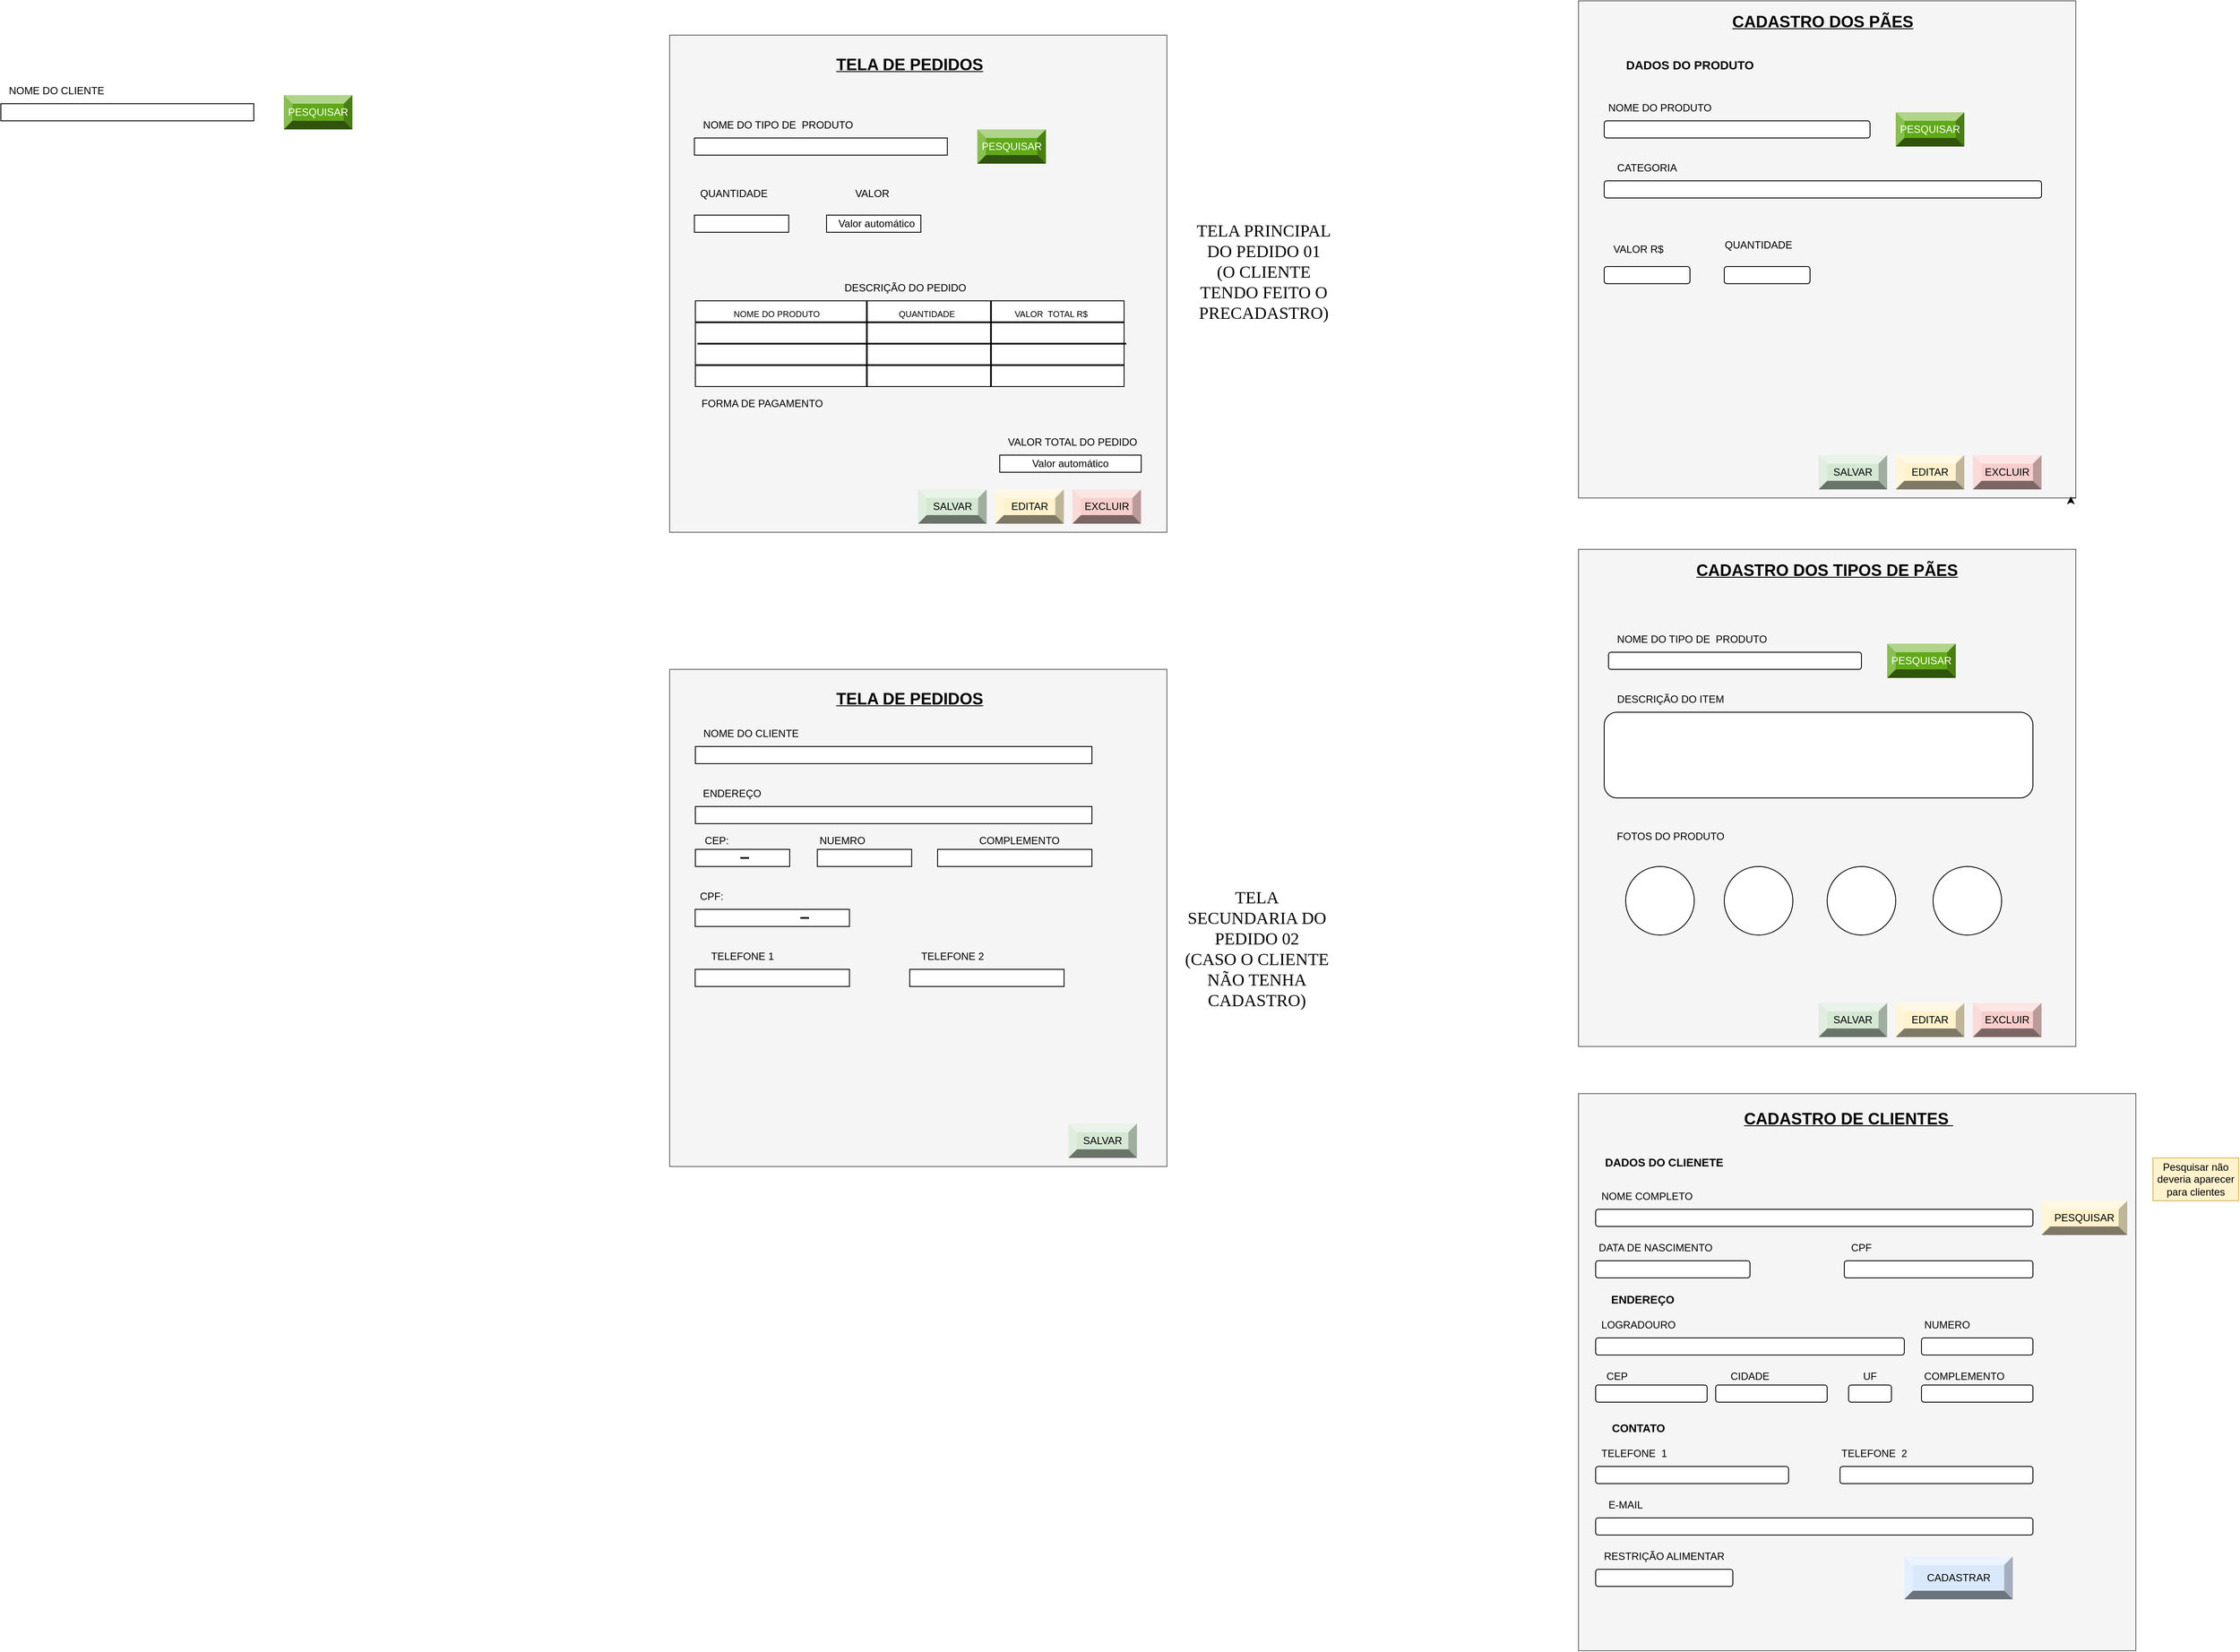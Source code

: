 <mxfile version="21.7.2" type="github">
  <diagram name="Página-1" id="vhzFF3WJnwFL6X2i2Ius">
    <mxGraphModel dx="4274" dy="1138" grid="1" gridSize="10" guides="1" tooltips="1" connect="1" arrows="1" fold="1" page="1" pageScale="1" pageWidth="827" pageHeight="1169" math="0" shadow="0">
      <root>
        <mxCell id="0" />
        <mxCell id="1" parent="0" />
        <mxCell id="oiIjnjoe4jB1COE6UItx-1" value="" style="whiteSpace=wrap;html=1;aspect=fixed;fillColor=#f5f5f5;fontColor=#333333;strokeColor=#666666;" parent="1" vertex="1">
          <mxGeometry width="580" height="580" as="geometry" />
        </mxCell>
        <mxCell id="oiIjnjoe4jB1COE6UItx-2" value="CADASTRO DOS PÃES" style="text;html=1;strokeColor=none;fillColor=none;align=center;verticalAlign=middle;whiteSpace=wrap;rounded=0;fontStyle=5;fontSize=19;" parent="1" vertex="1">
          <mxGeometry x="150" y="10" width="270" height="30" as="geometry" />
        </mxCell>
        <mxCell id="oiIjnjoe4jB1COE6UItx-3" value="DADOS DO PRODUTO" style="text;html=1;strokeColor=none;fillColor=none;align=center;verticalAlign=middle;whiteSpace=wrap;rounded=0;fontStyle=1;fontSize=14;" parent="1" vertex="1">
          <mxGeometry x="50" y="60" width="160" height="30" as="geometry" />
        </mxCell>
        <mxCell id="oiIjnjoe4jB1COE6UItx-4" value="NOME DO PRODUTO" style="text;html=1;strokeColor=none;fillColor=none;align=center;verticalAlign=middle;whiteSpace=wrap;rounded=0;" parent="1" vertex="1">
          <mxGeometry x="30" y="110" width="130" height="30" as="geometry" />
        </mxCell>
        <mxCell id="oiIjnjoe4jB1COE6UItx-5" value="" style="rounded=1;whiteSpace=wrap;html=1;" parent="1" vertex="1">
          <mxGeometry x="30" y="140" width="310" height="20" as="geometry" />
        </mxCell>
        <mxCell id="oiIjnjoe4jB1COE6UItx-10" value="CATEGORIA" style="text;html=1;strokeColor=none;fillColor=none;align=center;verticalAlign=middle;whiteSpace=wrap;rounded=0;" parent="1" vertex="1">
          <mxGeometry x="30" y="180" width="100" height="30" as="geometry" />
        </mxCell>
        <mxCell id="oiIjnjoe4jB1COE6UItx-11" value="" style="rounded=1;whiteSpace=wrap;html=1;" parent="1" vertex="1">
          <mxGeometry x="30" y="210" width="510" height="20" as="geometry" />
        </mxCell>
        <mxCell id="oiIjnjoe4jB1COE6UItx-17" value="EXCLUIR" style="labelPosition=center;verticalLabelPosition=middle;align=center;html=1;shape=mxgraph.basic.shaded_button;dx=10;fillColor=#f8cecc;strokeColor=#b85450;whiteSpace=wrap;" parent="1" vertex="1">
          <mxGeometry x="460" y="530" width="80" height="40" as="geometry" />
        </mxCell>
        <mxCell id="oiIjnjoe4jB1COE6UItx-18" value="VALOR R$" style="text;html=1;strokeColor=none;fillColor=none;align=center;verticalAlign=middle;whiteSpace=wrap;rounded=0;" parent="1" vertex="1">
          <mxGeometry x="35" y="275" width="70" height="30" as="geometry" />
        </mxCell>
        <mxCell id="oiIjnjoe4jB1COE6UItx-19" value="" style="rounded=1;whiteSpace=wrap;html=1;" parent="1" vertex="1">
          <mxGeometry x="30" y="310" width="100" height="20" as="geometry" />
        </mxCell>
        <mxCell id="oiIjnjoe4jB1COE6UItx-20" value="QUANTIDADE" style="text;html=1;strokeColor=none;fillColor=none;align=center;verticalAlign=middle;whiteSpace=wrap;rounded=0;" parent="1" vertex="1">
          <mxGeometry x="180" y="270" width="60" height="30" as="geometry" />
        </mxCell>
        <mxCell id="oiIjnjoe4jB1COE6UItx-21" value="" style="rounded=1;whiteSpace=wrap;html=1;" parent="1" vertex="1">
          <mxGeometry x="170" y="310" width="100" height="20" as="geometry" />
        </mxCell>
        <mxCell id="oiIjnjoe4jB1COE6UItx-22" value="EDITAR" style="labelPosition=center;verticalLabelPosition=middle;align=center;html=1;shape=mxgraph.basic.shaded_button;dx=10;fillColor=#fff2cc;strokeColor=#d6b656;whiteSpace=wrap;" parent="1" vertex="1">
          <mxGeometry x="370" y="530" width="80" height="40" as="geometry" />
        </mxCell>
        <mxCell id="oiIjnjoe4jB1COE6UItx-23" value="SALVAR" style="labelPosition=center;verticalLabelPosition=middle;align=center;html=1;shape=mxgraph.basic.shaded_button;dx=10;fillColor=#d5e8d4;strokeColor=#82b366;whiteSpace=wrap;" parent="1" vertex="1">
          <mxGeometry x="280" y="530" width="80" height="40" as="geometry" />
        </mxCell>
        <mxCell id="oiIjnjoe4jB1COE6UItx-24" style="edgeStyle=orthogonalEdgeStyle;rounded=0;orthogonalLoop=1;jettySize=auto;html=1;exitX=1;exitY=1;exitDx=0;exitDy=0;entryX=0.99;entryY=0.997;entryDx=0;entryDy=0;entryPerimeter=0;" parent="1" source="oiIjnjoe4jB1COE6UItx-1" target="oiIjnjoe4jB1COE6UItx-1" edge="1">
          <mxGeometry relative="1" as="geometry" />
        </mxCell>
        <mxCell id="U2kCYm-Y_Qdvc8giH2do-2" value="PESQUISAR" style="labelPosition=center;verticalLabelPosition=middle;align=center;html=1;shape=mxgraph.basic.shaded_button;dx=10;fillColor=#60a917;strokeColor=#2D7600;whiteSpace=wrap;fontColor=#ffffff;" parent="1" vertex="1">
          <mxGeometry x="370" y="130" width="80" height="40" as="geometry" />
        </mxCell>
        <mxCell id="U2kCYm-Y_Qdvc8giH2do-3" value="" style="whiteSpace=wrap;html=1;aspect=fixed;fillColor=#f5f5f5;fontColor=#333333;strokeColor=#666666;" parent="1" vertex="1">
          <mxGeometry y="640" width="580" height="580" as="geometry" />
        </mxCell>
        <mxCell id="U2kCYm-Y_Qdvc8giH2do-4" value="CADASTRO DOS TIPOS DE PÃES" style="text;html=1;strokeColor=none;fillColor=none;align=center;verticalAlign=middle;whiteSpace=wrap;rounded=0;fontStyle=5;fontSize=19;" parent="1" vertex="1">
          <mxGeometry x="130" y="650" width="320" height="30" as="geometry" />
        </mxCell>
        <mxCell id="U2kCYm-Y_Qdvc8giH2do-5" value="NOME DO TIPO DE&amp;nbsp; PRODUTO" style="text;html=1;strokeColor=none;fillColor=none;align=center;verticalAlign=middle;whiteSpace=wrap;rounded=0;" parent="1" vertex="1">
          <mxGeometry x="35" y="730" width="195" height="30" as="geometry" />
        </mxCell>
        <mxCell id="U2kCYm-Y_Qdvc8giH2do-6" value="" style="rounded=1;whiteSpace=wrap;html=1;" parent="1" vertex="1">
          <mxGeometry x="35" y="760" width="295" height="20" as="geometry" />
        </mxCell>
        <mxCell id="U2kCYm-Y_Qdvc8giH2do-7" value="DESCRIÇÃO DO ITEM" style="text;html=1;strokeColor=none;fillColor=none;align=center;verticalAlign=middle;whiteSpace=wrap;rounded=0;" parent="1" vertex="1">
          <mxGeometry x="35" y="800" width="145" height="30" as="geometry" />
        </mxCell>
        <mxCell id="U2kCYm-Y_Qdvc8giH2do-8" value="" style="rounded=1;whiteSpace=wrap;html=1;" parent="1" vertex="1">
          <mxGeometry x="30" y="830" width="500" height="100" as="geometry" />
        </mxCell>
        <mxCell id="U2kCYm-Y_Qdvc8giH2do-9" value="FOTOS DO PRODUTO" style="text;html=1;strokeColor=none;fillColor=none;align=center;verticalAlign=middle;whiteSpace=wrap;rounded=0;" parent="1" vertex="1">
          <mxGeometry x="35" y="960" width="145" height="30" as="geometry" />
        </mxCell>
        <mxCell id="U2kCYm-Y_Qdvc8giH2do-10" value="" style="ellipse;whiteSpace=wrap;html=1;aspect=fixed;" parent="1" vertex="1">
          <mxGeometry x="55" y="1010" width="80" height="80" as="geometry" />
        </mxCell>
        <mxCell id="U2kCYm-Y_Qdvc8giH2do-11" value="" style="ellipse;whiteSpace=wrap;html=1;aspect=fixed;" parent="1" vertex="1">
          <mxGeometry x="170" y="1010" width="80" height="80" as="geometry" />
        </mxCell>
        <mxCell id="U2kCYm-Y_Qdvc8giH2do-12" value="" style="ellipse;whiteSpace=wrap;html=1;aspect=fixed;" parent="1" vertex="1">
          <mxGeometry x="290" y="1010" width="80" height="80" as="geometry" />
        </mxCell>
        <mxCell id="U2kCYm-Y_Qdvc8giH2do-13" value="" style="ellipse;whiteSpace=wrap;html=1;aspect=fixed;" parent="1" vertex="1">
          <mxGeometry x="413.5" y="1010" width="80" height="80" as="geometry" />
        </mxCell>
        <mxCell id="U2kCYm-Y_Qdvc8giH2do-14" value="SALVAR" style="labelPosition=center;verticalLabelPosition=middle;align=center;html=1;shape=mxgraph.basic.shaded_button;dx=10;fillColor=#d5e8d4;strokeColor=#82b366;whiteSpace=wrap;" parent="1" vertex="1">
          <mxGeometry x="280" y="1169" width="80" height="40" as="geometry" />
        </mxCell>
        <mxCell id="U2kCYm-Y_Qdvc8giH2do-15" value="EDITAR" style="labelPosition=center;verticalLabelPosition=middle;align=center;html=1;shape=mxgraph.basic.shaded_button;dx=10;fillColor=#fff2cc;strokeColor=#d6b656;whiteSpace=wrap;" parent="1" vertex="1">
          <mxGeometry x="370" y="1169" width="80" height="40" as="geometry" />
        </mxCell>
        <mxCell id="U2kCYm-Y_Qdvc8giH2do-16" value="EXCLUIR" style="labelPosition=center;verticalLabelPosition=middle;align=center;html=1;shape=mxgraph.basic.shaded_button;dx=10;fillColor=#f8cecc;strokeColor=#b85450;whiteSpace=wrap;" parent="1" vertex="1">
          <mxGeometry x="460" y="1169" width="80" height="40" as="geometry" />
        </mxCell>
        <mxCell id="BkJWETm3DvNP4LqYi8ri-1" value="PESQUISAR" style="labelPosition=center;verticalLabelPosition=middle;align=center;html=1;shape=mxgraph.basic.shaded_button;dx=10;fillColor=#60a917;strokeColor=#2D7600;whiteSpace=wrap;fontColor=#ffffff;" parent="1" vertex="1">
          <mxGeometry x="360" y="750" width="80" height="40" as="geometry" />
        </mxCell>
        <mxCell id="9osInXyy-S7T4AAbR_Op-1" value="" style="whiteSpace=wrap;html=1;aspect=fixed;fillColor=#f5f5f5;strokeColor=#666666;fontColor=#333333;" parent="1" vertex="1">
          <mxGeometry y="1275" width="650" height="650" as="geometry" />
        </mxCell>
        <mxCell id="9osInXyy-S7T4AAbR_Op-2" value="CADASTRO DE CLIENTES&amp;nbsp;" style="text;html=1;strokeColor=none;fillColor=none;align=center;verticalAlign=middle;whiteSpace=wrap;rounded=0;fontStyle=5;fontSize=19;" parent="1" vertex="1">
          <mxGeometry x="180" y="1290" width="270" height="30" as="geometry" />
        </mxCell>
        <mxCell id="9osInXyy-S7T4AAbR_Op-3" value="DADOS DO CLIENETE" style="text;html=1;strokeColor=none;fillColor=none;align=center;verticalAlign=middle;whiteSpace=wrap;rounded=0;fontSize=13;fontStyle=1" parent="1" vertex="1">
          <mxGeometry x="30" y="1340" width="140" height="30" as="geometry" />
        </mxCell>
        <mxCell id="9osInXyy-S7T4AAbR_Op-4" value="NOME COMPLETO" style="text;html=1;strokeColor=none;fillColor=none;align=center;verticalAlign=middle;whiteSpace=wrap;rounded=0;" parent="1" vertex="1">
          <mxGeometry x="10" y="1380" width="140" height="30" as="geometry" />
        </mxCell>
        <mxCell id="9osInXyy-S7T4AAbR_Op-5" value="" style="rounded=1;whiteSpace=wrap;html=1;" parent="1" vertex="1">
          <mxGeometry x="20" y="1410" width="510" height="20" as="geometry" />
        </mxCell>
        <mxCell id="9osInXyy-S7T4AAbR_Op-6" value="DATA DE NASCIMENTO" style="text;html=1;strokeColor=none;fillColor=none;align=center;verticalAlign=middle;whiteSpace=wrap;rounded=0;" parent="1" vertex="1">
          <mxGeometry x="20" y="1440" width="140" height="30" as="geometry" />
        </mxCell>
        <mxCell id="9osInXyy-S7T4AAbR_Op-7" value="" style="rounded=1;whiteSpace=wrap;html=1;" parent="1" vertex="1">
          <mxGeometry x="20" y="1470" width="180" height="20" as="geometry" />
        </mxCell>
        <mxCell id="9osInXyy-S7T4AAbR_Op-8" value="CPF" style="text;html=1;strokeColor=none;fillColor=none;align=center;verticalAlign=middle;whiteSpace=wrap;rounded=0;" parent="1" vertex="1">
          <mxGeometry x="300" y="1440" width="60" height="30" as="geometry" />
        </mxCell>
        <mxCell id="9osInXyy-S7T4AAbR_Op-9" value="" style="rounded=1;whiteSpace=wrap;html=1;" parent="1" vertex="1">
          <mxGeometry x="310" y="1470" width="220" height="20" as="geometry" />
        </mxCell>
        <mxCell id="9osInXyy-S7T4AAbR_Op-10" value="ENDEREÇO" style="text;html=1;strokeColor=none;fillColor=none;align=center;verticalAlign=middle;whiteSpace=wrap;rounded=0;fontSize=13;fontStyle=1" parent="1" vertex="1">
          <mxGeometry x="20" y="1500" width="110" height="30" as="geometry" />
        </mxCell>
        <mxCell id="9osInXyy-S7T4AAbR_Op-11" value="LOGRADOURO" style="text;html=1;strokeColor=none;fillColor=none;align=center;verticalAlign=middle;whiteSpace=wrap;rounded=0;" parent="1" vertex="1">
          <mxGeometry x="40" y="1530" width="60" height="30" as="geometry" />
        </mxCell>
        <mxCell id="9osInXyy-S7T4AAbR_Op-12" value="" style="rounded=1;whiteSpace=wrap;html=1;" parent="1" vertex="1">
          <mxGeometry x="20" y="1560" width="360" height="20" as="geometry" />
        </mxCell>
        <mxCell id="9osInXyy-S7T4AAbR_Op-13" value="NUMERO" style="text;html=1;strokeColor=none;fillColor=none;align=center;verticalAlign=middle;whiteSpace=wrap;rounded=0;" parent="1" vertex="1">
          <mxGeometry x="400" y="1530" width="60" height="30" as="geometry" />
        </mxCell>
        <mxCell id="9osInXyy-S7T4AAbR_Op-14" value="" style="rounded=1;whiteSpace=wrap;html=1;" parent="1" vertex="1">
          <mxGeometry x="400" y="1560" width="130" height="20" as="geometry" />
        </mxCell>
        <mxCell id="9osInXyy-S7T4AAbR_Op-15" value="CEP" style="text;html=1;strokeColor=none;fillColor=none;align=center;verticalAlign=middle;whiteSpace=wrap;rounded=0;" parent="1" vertex="1">
          <mxGeometry x="15" y="1590" width="60" height="30" as="geometry" />
        </mxCell>
        <mxCell id="9osInXyy-S7T4AAbR_Op-16" value="" style="rounded=1;whiteSpace=wrap;html=1;" parent="1" vertex="1">
          <mxGeometry x="20" y="1615" width="130" height="20" as="geometry" />
        </mxCell>
        <mxCell id="9osInXyy-S7T4AAbR_Op-17" value="CIDADE" style="text;html=1;strokeColor=none;fillColor=none;align=center;verticalAlign=middle;whiteSpace=wrap;rounded=0;" parent="1" vertex="1">
          <mxGeometry x="170" y="1590" width="60" height="30" as="geometry" />
        </mxCell>
        <mxCell id="9osInXyy-S7T4AAbR_Op-18" value="" style="rounded=1;whiteSpace=wrap;html=1;" parent="1" vertex="1">
          <mxGeometry x="160" y="1615" width="130" height="20" as="geometry" />
        </mxCell>
        <mxCell id="9osInXyy-S7T4AAbR_Op-19" value="UF" style="text;html=1;strokeColor=none;fillColor=none;align=center;verticalAlign=middle;whiteSpace=wrap;rounded=0;" parent="1" vertex="1">
          <mxGeometry x="310" y="1590" width="60" height="30" as="geometry" />
        </mxCell>
        <mxCell id="9osInXyy-S7T4AAbR_Op-20" value="" style="rounded=1;whiteSpace=wrap;html=1;" parent="1" vertex="1">
          <mxGeometry x="315" y="1615" width="50" height="20" as="geometry" />
        </mxCell>
        <mxCell id="9osInXyy-S7T4AAbR_Op-21" value="COMPLEMENTO" style="text;html=1;strokeColor=none;fillColor=none;align=center;verticalAlign=middle;whiteSpace=wrap;rounded=0;" parent="1" vertex="1">
          <mxGeometry x="420" y="1590" width="60" height="30" as="geometry" />
        </mxCell>
        <mxCell id="9osInXyy-S7T4AAbR_Op-22" value="" style="rounded=1;whiteSpace=wrap;html=1;" parent="1" vertex="1">
          <mxGeometry x="400" y="1615" width="130" height="20" as="geometry" />
        </mxCell>
        <mxCell id="9osInXyy-S7T4AAbR_Op-23" value="CONTATO" style="text;html=1;strokeColor=none;fillColor=none;align=center;verticalAlign=middle;whiteSpace=wrap;rounded=0;fontSize=13;fontStyle=1" parent="1" vertex="1">
          <mxGeometry x="15" y="1650" width="110" height="30" as="geometry" />
        </mxCell>
        <mxCell id="9osInXyy-S7T4AAbR_Op-24" value="TELEFONE&amp;nbsp; 1" style="text;html=1;strokeColor=none;fillColor=none;align=center;verticalAlign=middle;whiteSpace=wrap;rounded=0;" parent="1" vertex="1">
          <mxGeometry x="25" y="1680" width="80" height="30" as="geometry" />
        </mxCell>
        <mxCell id="9osInXyy-S7T4AAbR_Op-25" value="" style="rounded=1;whiteSpace=wrap;html=1;" parent="1" vertex="1">
          <mxGeometry x="20" y="1710" width="225" height="20" as="geometry" />
        </mxCell>
        <mxCell id="9osInXyy-S7T4AAbR_Op-26" value="E-MAIL" style="text;html=1;strokeColor=none;fillColor=none;align=center;verticalAlign=middle;whiteSpace=wrap;rounded=0;" parent="1" vertex="1">
          <mxGeometry x="25" y="1740" width="60" height="30" as="geometry" />
        </mxCell>
        <mxCell id="9osInXyy-S7T4AAbR_Op-27" value="" style="rounded=1;whiteSpace=wrap;html=1;" parent="1" vertex="1">
          <mxGeometry x="20" y="1770" width="510" height="20" as="geometry" />
        </mxCell>
        <mxCell id="9osInXyy-S7T4AAbR_Op-28" value="TELEFONE&amp;nbsp; 2" style="text;html=1;strokeColor=none;fillColor=none;align=center;verticalAlign=middle;whiteSpace=wrap;rounded=0;" parent="1" vertex="1">
          <mxGeometry x="305" y="1680" width="80" height="30" as="geometry" />
        </mxCell>
        <mxCell id="9osInXyy-S7T4AAbR_Op-29" value="" style="rounded=1;whiteSpace=wrap;html=1;" parent="1" vertex="1">
          <mxGeometry x="305" y="1710" width="225" height="20" as="geometry" />
        </mxCell>
        <mxCell id="9osInXyy-S7T4AAbR_Op-30" value="RESTRIÇÃO ALIMENTAR" style="text;html=1;strokeColor=none;fillColor=none;align=center;verticalAlign=middle;whiteSpace=wrap;rounded=0;" parent="1" vertex="1">
          <mxGeometry x="25" y="1800" width="150" height="30" as="geometry" />
        </mxCell>
        <mxCell id="9osInXyy-S7T4AAbR_Op-31" value="" style="rounded=1;whiteSpace=wrap;html=1;" parent="1" vertex="1">
          <mxGeometry x="20" y="1830" width="160" height="20" as="geometry" />
        </mxCell>
        <mxCell id="9osInXyy-S7T4AAbR_Op-34" value="CADASTRAR" style="labelPosition=center;verticalLabelPosition=middle;align=center;html=1;shape=mxgraph.basic.shaded_button;dx=10;fillColor=#dae8fc;strokeColor=#6c8ebf;whiteSpace=wrap;" parent="1" vertex="1">
          <mxGeometry x="380" y="1815" width="126.5" height="50" as="geometry" />
        </mxCell>
        <mxCell id="9osInXyy-S7T4AAbR_Op-36" value="PESQUISAR" style="labelPosition=center;verticalLabelPosition=middle;align=center;html=1;shape=mxgraph.basic.shaded_button;dx=10;fillColor=#fff2cc;strokeColor=#d6b656;whiteSpace=wrap;" parent="1" vertex="1">
          <mxGeometry x="540" y="1400" width="100" height="40" as="geometry" />
        </mxCell>
        <mxCell id="WNgFyIvflknhDnUbR5kc-2" value="Pesquisar não deveria aparecer para clientes" style="text;html=1;strokeColor=#d6b656;fillColor=#fff2cc;align=center;verticalAlign=middle;whiteSpace=wrap;rounded=0;" parent="1" vertex="1">
          <mxGeometry x="670" y="1350" width="100" height="50" as="geometry" />
        </mxCell>
        <mxCell id="DBrMHQybnCMM6ZI2NZ-J-30" value="" style="whiteSpace=wrap;html=1;aspect=fixed;fillColor=#f5f5f5;fontColor=#333333;strokeColor=#666666;rounded=0;" parent="1" vertex="1">
          <mxGeometry x="-1060" y="40" width="580" height="580" as="geometry" />
        </mxCell>
        <mxCell id="DBrMHQybnCMM6ZI2NZ-J-31" value="TELA DE PEDIDOS" style="text;html=1;strokeColor=none;fillColor=none;align=center;verticalAlign=middle;whiteSpace=wrap;rounded=0;fontStyle=5;fontSize=19;" parent="1" vertex="1">
          <mxGeometry x="-940" y="60" width="320" height="30" as="geometry" />
        </mxCell>
        <mxCell id="DBrMHQybnCMM6ZI2NZ-J-32" value="SALVAR" style="labelPosition=center;verticalLabelPosition=middle;align=center;html=1;shape=mxgraph.basic.shaded_button;dx=10;fillColor=#d5e8d4;strokeColor=#82b366;whiteSpace=wrap;rounded=0;" parent="1" vertex="1">
          <mxGeometry x="-770.25" y="570" width="80" height="40" as="geometry" />
        </mxCell>
        <mxCell id="DBrMHQybnCMM6ZI2NZ-J-33" value="EDITAR" style="labelPosition=center;verticalLabelPosition=middle;align=center;html=1;shape=mxgraph.basic.shaded_button;dx=10;fillColor=#fff2cc;strokeColor=#d6b656;whiteSpace=wrap;rounded=0;" parent="1" vertex="1">
          <mxGeometry x="-680.25" y="570" width="80" height="40" as="geometry" />
        </mxCell>
        <mxCell id="DBrMHQybnCMM6ZI2NZ-J-34" value="EXCLUIR" style="labelPosition=center;verticalLabelPosition=middle;align=center;html=1;shape=mxgraph.basic.shaded_button;dx=10;fillColor=#f8cecc;strokeColor=#b85450;whiteSpace=wrap;rounded=0;" parent="1" vertex="1">
          <mxGeometry x="-590.25" y="570" width="80" height="40" as="geometry" />
        </mxCell>
        <mxCell id="DBrMHQybnCMM6ZI2NZ-J-35" value="NOME DO CLIENTE" style="text;html=1;strokeColor=none;fillColor=none;align=center;verticalAlign=middle;whiteSpace=wrap;rounded=0;" parent="1" vertex="1">
          <mxGeometry x="-1840" y="90" width="130" height="30" as="geometry" />
        </mxCell>
        <mxCell id="DBrMHQybnCMM6ZI2NZ-J-36" value="" style="rounded=0;whiteSpace=wrap;html=1;" parent="1" vertex="1">
          <mxGeometry x="-1840" y="120" width="295" height="20" as="geometry" />
        </mxCell>
        <mxCell id="DBrMHQybnCMM6ZI2NZ-J-37" value="PESQUISAR" style="labelPosition=center;verticalLabelPosition=middle;align=center;html=1;shape=mxgraph.basic.shaded_button;dx=10;fillColor=#60a917;strokeColor=#2D7600;whiteSpace=wrap;fontColor=#ffffff;rounded=0;" parent="1" vertex="1">
          <mxGeometry x="-1510" y="110" width="80" height="40" as="geometry" />
        </mxCell>
        <mxCell id="DBrMHQybnCMM6ZI2NZ-J-38" value="NOME DO TIPO DE&amp;nbsp; PRODUTO" style="text;html=1;strokeColor=none;fillColor=none;align=center;verticalAlign=middle;whiteSpace=wrap;rounded=0;" parent="1" vertex="1">
          <mxGeometry x="-1031.13" y="130" width="195" height="30" as="geometry" />
        </mxCell>
        <mxCell id="DBrMHQybnCMM6ZI2NZ-J-39" value="" style="rounded=0;whiteSpace=wrap;html=1;" parent="1" vertex="1">
          <mxGeometry x="-1031.13" y="160" width="295" height="20" as="geometry" />
        </mxCell>
        <mxCell id="DBrMHQybnCMM6ZI2NZ-J-40" value="PESQUISAR" style="labelPosition=center;verticalLabelPosition=middle;align=center;html=1;shape=mxgraph.basic.shaded_button;dx=10;fillColor=#60a917;strokeColor=#2D7600;whiteSpace=wrap;fontColor=#ffffff;rounded=0;" parent="1" vertex="1">
          <mxGeometry x="-701.13" y="150" width="80" height="40" as="geometry" />
        </mxCell>
        <mxCell id="DBrMHQybnCMM6ZI2NZ-J-41" value="QUANTIDADE" style="text;html=1;strokeColor=none;fillColor=none;align=center;verticalAlign=middle;whiteSpace=wrap;rounded=0;" parent="1" vertex="1">
          <mxGeometry x="-1044.38" y="210" width="118.25" height="30" as="geometry" />
        </mxCell>
        <mxCell id="DBrMHQybnCMM6ZI2NZ-J-42" value="" style="rounded=0;whiteSpace=wrap;html=1;" parent="1" vertex="1">
          <mxGeometry x="-1031.13" y="250" width="110" height="20" as="geometry" />
        </mxCell>
        <mxCell id="DBrMHQybnCMM6ZI2NZ-J-43" value="VALOR&amp;nbsp;" style="text;html=1;strokeColor=none;fillColor=none;align=center;verticalAlign=middle;whiteSpace=wrap;rounded=0;" parent="1" vertex="1">
          <mxGeometry x="-881.13" y="210" width="118.25" height="30" as="geometry" />
        </mxCell>
        <mxCell id="DBrMHQybnCMM6ZI2NZ-J-44" value="" style="rounded=0;whiteSpace=wrap;html=1;" parent="1" vertex="1">
          <mxGeometry x="-877" y="250" width="110" height="20" as="geometry" />
        </mxCell>
        <mxCell id="DBrMHQybnCMM6ZI2NZ-J-45" value="" style="rounded=0;whiteSpace=wrap;html=1;" parent="1" vertex="1">
          <mxGeometry x="-1030" y="350" width="500" height="100" as="geometry" />
        </mxCell>
        <mxCell id="DBrMHQybnCMM6ZI2NZ-J-46" value="FORMA DE PAGAMENTO" style="text;html=1;strokeColor=none;fillColor=none;align=center;verticalAlign=middle;whiteSpace=wrap;rounded=0;" parent="1" vertex="1">
          <mxGeometry x="-1024.12" y="455" width="144.12" height="30" as="geometry" />
        </mxCell>
        <mxCell id="DBrMHQybnCMM6ZI2NZ-J-47" value="VALOR TOTAL DO PEDIDO" style="text;html=1;strokeColor=none;fillColor=none;align=center;verticalAlign=middle;whiteSpace=wrap;rounded=0;" parent="1" vertex="1">
          <mxGeometry x="-670" y="500" width="160" height="30" as="geometry" />
        </mxCell>
        <mxCell id="DBrMHQybnCMM6ZI2NZ-J-48" value="" style="rounded=0;whiteSpace=wrap;html=1;" parent="1" vertex="1">
          <mxGeometry x="-675" y="530" width="165" height="20" as="geometry" />
        </mxCell>
        <mxCell id="DBrMHQybnCMM6ZI2NZ-J-49" value="DESCRIÇÃO DO PEDIDO" style="text;html=1;strokeColor=none;fillColor=none;align=center;verticalAlign=middle;whiteSpace=wrap;rounded=0;" parent="1" vertex="1">
          <mxGeometry x="-870" y="320" width="170" height="30" as="geometry" />
        </mxCell>
        <mxCell id="DBrMHQybnCMM6ZI2NZ-J-50" value="NOME DO PRODUTO" style="text;html=1;strokeColor=none;fillColor=none;align=center;verticalAlign=middle;whiteSpace=wrap;rounded=0;fontSize=10;" parent="1" vertex="1">
          <mxGeometry x="-990" y="350" width="110" height="30" as="geometry" />
        </mxCell>
        <mxCell id="DBrMHQybnCMM6ZI2NZ-J-51" value="QUANTIDADE" style="text;html=1;strokeColor=none;fillColor=none;align=center;verticalAlign=middle;whiteSpace=wrap;rounded=0;fontSize=10;" parent="1" vertex="1">
          <mxGeometry x="-815" y="350" width="110" height="30" as="geometry" />
        </mxCell>
        <mxCell id="DBrMHQybnCMM6ZI2NZ-J-52" value="VALOR&amp;nbsp; TOTAL R$" style="text;html=1;strokeColor=none;fillColor=none;align=center;verticalAlign=middle;whiteSpace=wrap;rounded=0;fontSize=10;" parent="1" vertex="1">
          <mxGeometry x="-670" y="350" width="110" height="30" as="geometry" />
        </mxCell>
        <mxCell id="DBrMHQybnCMM6ZI2NZ-J-53" value="" style="line;strokeWidth=2;html=1;" parent="1" vertex="1">
          <mxGeometry x="-1030" y="370" width="500" height="10" as="geometry" />
        </mxCell>
        <mxCell id="DBrMHQybnCMM6ZI2NZ-J-54" value="" style="line;strokeWidth=2;html=1;" parent="1" vertex="1">
          <mxGeometry x="-1027.5" y="395" width="500" height="10" as="geometry" />
        </mxCell>
        <mxCell id="DBrMHQybnCMM6ZI2NZ-J-55" value="" style="line;strokeWidth=2;html=1;" parent="1" vertex="1">
          <mxGeometry x="-1030" y="420" width="500" height="10" as="geometry" />
        </mxCell>
        <mxCell id="DBrMHQybnCMM6ZI2NZ-J-56" value="" style="line;strokeWidth=2;direction=south;html=1;" parent="1" vertex="1">
          <mxGeometry x="-835" y="350" width="10" height="100" as="geometry" />
        </mxCell>
        <mxCell id="DBrMHQybnCMM6ZI2NZ-J-57" value="" style="line;strokeWidth=2;direction=south;html=1;" parent="1" vertex="1">
          <mxGeometry x="-690.25" y="350" width="10" height="100" as="geometry" />
        </mxCell>
        <mxCell id="DBrMHQybnCMM6ZI2NZ-J-58" value="TELA PRINCIPAL DO PEDIDO 01&lt;br style=&quot;border-color: var(--border-color);&quot;&gt;(O CLIENTE TENDO FEITO O PRECADASTRO)" style="text;html=1;strokeColor=none;fillColor=none;align=center;verticalAlign=middle;whiteSpace=wrap;rounded=0;fontSize=20;fontFamily=Times New Roman;" parent="1" vertex="1">
          <mxGeometry x="-452.5" y="300" width="170" height="30" as="geometry" />
        </mxCell>
        <mxCell id="DBrMHQybnCMM6ZI2NZ-J-59" value="" style="whiteSpace=wrap;html=1;aspect=fixed;fillColor=#f5f5f5;fontColor=#333333;strokeColor=#666666;rounded=0;" parent="1" vertex="1">
          <mxGeometry x="-1060" y="780" width="580" height="580" as="geometry" />
        </mxCell>
        <mxCell id="DBrMHQybnCMM6ZI2NZ-J-60" value="TELA DE PEDIDOS" style="text;html=1;strokeColor=none;fillColor=none;align=center;verticalAlign=middle;whiteSpace=wrap;rounded=0;fontStyle=5;fontSize=19;" parent="1" vertex="1">
          <mxGeometry x="-940" y="800" width="320" height="30" as="geometry" />
        </mxCell>
        <mxCell id="DBrMHQybnCMM6ZI2NZ-J-61" value="SALVAR" style="labelPosition=center;verticalLabelPosition=middle;align=center;html=1;shape=mxgraph.basic.shaded_button;dx=10;fillColor=#d5e8d4;strokeColor=#82b366;whiteSpace=wrap;rounded=0;" parent="1" vertex="1">
          <mxGeometry x="-595" y="1310" width="80" height="40" as="geometry" />
        </mxCell>
        <mxCell id="DBrMHQybnCMM6ZI2NZ-J-62" value="NOME DO CLIENTE" style="text;html=1;strokeColor=none;fillColor=none;align=center;verticalAlign=middle;whiteSpace=wrap;rounded=0;" parent="1" vertex="1">
          <mxGeometry x="-1030" y="840" width="130" height="30" as="geometry" />
        </mxCell>
        <mxCell id="DBrMHQybnCMM6ZI2NZ-J-63" value="" style="rounded=0;whiteSpace=wrap;html=1;" parent="1" vertex="1">
          <mxGeometry x="-1030" y="870" width="462.5" height="20" as="geometry" />
        </mxCell>
        <mxCell id="DBrMHQybnCMM6ZI2NZ-J-64" value="ENDEREÇO&amp;nbsp;" style="text;html=1;strokeColor=none;fillColor=none;align=center;verticalAlign=middle;whiteSpace=wrap;rounded=0;" parent="1" vertex="1">
          <mxGeometry x="-1027.5" y="910" width="82.5" height="30" as="geometry" />
        </mxCell>
        <mxCell id="DBrMHQybnCMM6ZI2NZ-J-65" value="" style="rounded=0;whiteSpace=wrap;html=1;" parent="1" vertex="1">
          <mxGeometry x="-1030" y="940" width="462.5" height="20" as="geometry" />
        </mxCell>
        <mxCell id="DBrMHQybnCMM6ZI2NZ-J-66" value="CEP:" style="text;html=1;strokeColor=none;fillColor=none;align=center;verticalAlign=middle;whiteSpace=wrap;rounded=0;" parent="1" vertex="1">
          <mxGeometry x="-1024.12" y="965" width="37.5" height="30" as="geometry" />
        </mxCell>
        <mxCell id="DBrMHQybnCMM6ZI2NZ-J-67" value="" style="rounded=0;whiteSpace=wrap;html=1;" parent="1" vertex="1">
          <mxGeometry x="-1030" y="990" width="110" height="20" as="geometry" />
        </mxCell>
        <mxCell id="DBrMHQybnCMM6ZI2NZ-J-68" value="NUEMRO" style="text;html=1;strokeColor=none;fillColor=none;align=center;verticalAlign=middle;whiteSpace=wrap;rounded=0;" parent="1" vertex="1">
          <mxGeometry x="-887.5" y="965" width="56.63" height="30" as="geometry" />
        </mxCell>
        <mxCell id="DBrMHQybnCMM6ZI2NZ-J-69" value="" style="rounded=0;whiteSpace=wrap;html=1;" parent="1" vertex="1">
          <mxGeometry x="-887.75" y="990" width="110" height="20" as="geometry" />
        </mxCell>
        <mxCell id="DBrMHQybnCMM6ZI2NZ-J-70" value="" style="line;strokeWidth=2;html=1;" parent="1" vertex="1">
          <mxGeometry x="-977.5" y="995" width="10" height="10" as="geometry" />
        </mxCell>
        <mxCell id="DBrMHQybnCMM6ZI2NZ-J-71" value="COMPLEMENTO" style="text;html=1;strokeColor=none;fillColor=none;align=center;verticalAlign=middle;whiteSpace=wrap;rounded=0;" parent="1" vertex="1">
          <mxGeometry x="-702.5" y="965" width="100" height="30" as="geometry" />
        </mxCell>
        <mxCell id="DBrMHQybnCMM6ZI2NZ-J-72" value="" style="rounded=0;whiteSpace=wrap;html=1;" parent="1" vertex="1">
          <mxGeometry x="-747.5" y="990" width="180" height="20" as="geometry" />
        </mxCell>
        <mxCell id="DBrMHQybnCMM6ZI2NZ-J-73" value="CPF:" style="text;html=1;strokeColor=none;fillColor=none;align=center;verticalAlign=middle;whiteSpace=wrap;rounded=0;" parent="1" vertex="1">
          <mxGeometry x="-1030.25" y="1030" width="37.5" height="30" as="geometry" />
        </mxCell>
        <mxCell id="DBrMHQybnCMM6ZI2NZ-J-74" value="" style="rounded=0;whiteSpace=wrap;html=1;" parent="1" vertex="1">
          <mxGeometry x="-1030.25" y="1060" width="180" height="20" as="geometry" />
        </mxCell>
        <mxCell id="DBrMHQybnCMM6ZI2NZ-J-75" value="" style="line;strokeWidth=2;html=1;" parent="1" vertex="1">
          <mxGeometry x="-907.5" y="1065" width="10" height="10" as="geometry" />
        </mxCell>
        <mxCell id="DBrMHQybnCMM6ZI2NZ-J-76" value="TELEFONE 1" style="text;html=1;strokeColor=none;fillColor=none;align=center;verticalAlign=middle;whiteSpace=wrap;rounded=0;" parent="1" vertex="1">
          <mxGeometry x="-1025" y="1100" width="100" height="30" as="geometry" />
        </mxCell>
        <mxCell id="DBrMHQybnCMM6ZI2NZ-J-77" value="" style="rounded=0;whiteSpace=wrap;html=1;" parent="1" vertex="1">
          <mxGeometry x="-1030.25" y="1130" width="180" height="20" as="geometry" />
        </mxCell>
        <mxCell id="DBrMHQybnCMM6ZI2NZ-J-78" value="TELEFONE 2" style="text;html=1;strokeColor=none;fillColor=none;align=center;verticalAlign=middle;whiteSpace=wrap;rounded=0;" parent="1" vertex="1">
          <mxGeometry x="-780" y="1100" width="100" height="30" as="geometry" />
        </mxCell>
        <mxCell id="DBrMHQybnCMM6ZI2NZ-J-79" value="" style="rounded=0;whiteSpace=wrap;html=1;" parent="1" vertex="1">
          <mxGeometry x="-780" y="1130" width="180" height="20" as="geometry" />
        </mxCell>
        <mxCell id="DBrMHQybnCMM6ZI2NZ-J-80" value="TELA SECUNDARIA DO PEDIDO 02&lt;br style=&quot;border-color: var(--border-color);&quot;&gt;(CASO O CLIENTE NÃO TENHA CADASTRO)" style="text;html=1;strokeColor=none;fillColor=none;align=center;verticalAlign=middle;whiteSpace=wrap;rounded=0;fontSize=20;fontFamily=Times New Roman;" parent="1" vertex="1">
          <mxGeometry x="-460" y="1090" width="170" height="30" as="geometry" />
        </mxCell>
        <mxCell id="DBrMHQybnCMM6ZI2NZ-J-81" value="Valor automático" style="text;html=1;strokeColor=none;fillColor=none;align=center;verticalAlign=middle;whiteSpace=wrap;rounded=0;" parent="1" vertex="1">
          <mxGeometry x="-881.13" y="245" width="125" height="30" as="geometry" />
        </mxCell>
        <mxCell id="TViLu-vRxdkfMfK73igH-1" value="Valor automático" style="text;html=1;strokeColor=none;fillColor=none;align=center;verticalAlign=middle;whiteSpace=wrap;rounded=0;" vertex="1" parent="1">
          <mxGeometry x="-655" y="525" width="125" height="30" as="geometry" />
        </mxCell>
      </root>
    </mxGraphModel>
  </diagram>
</mxfile>
